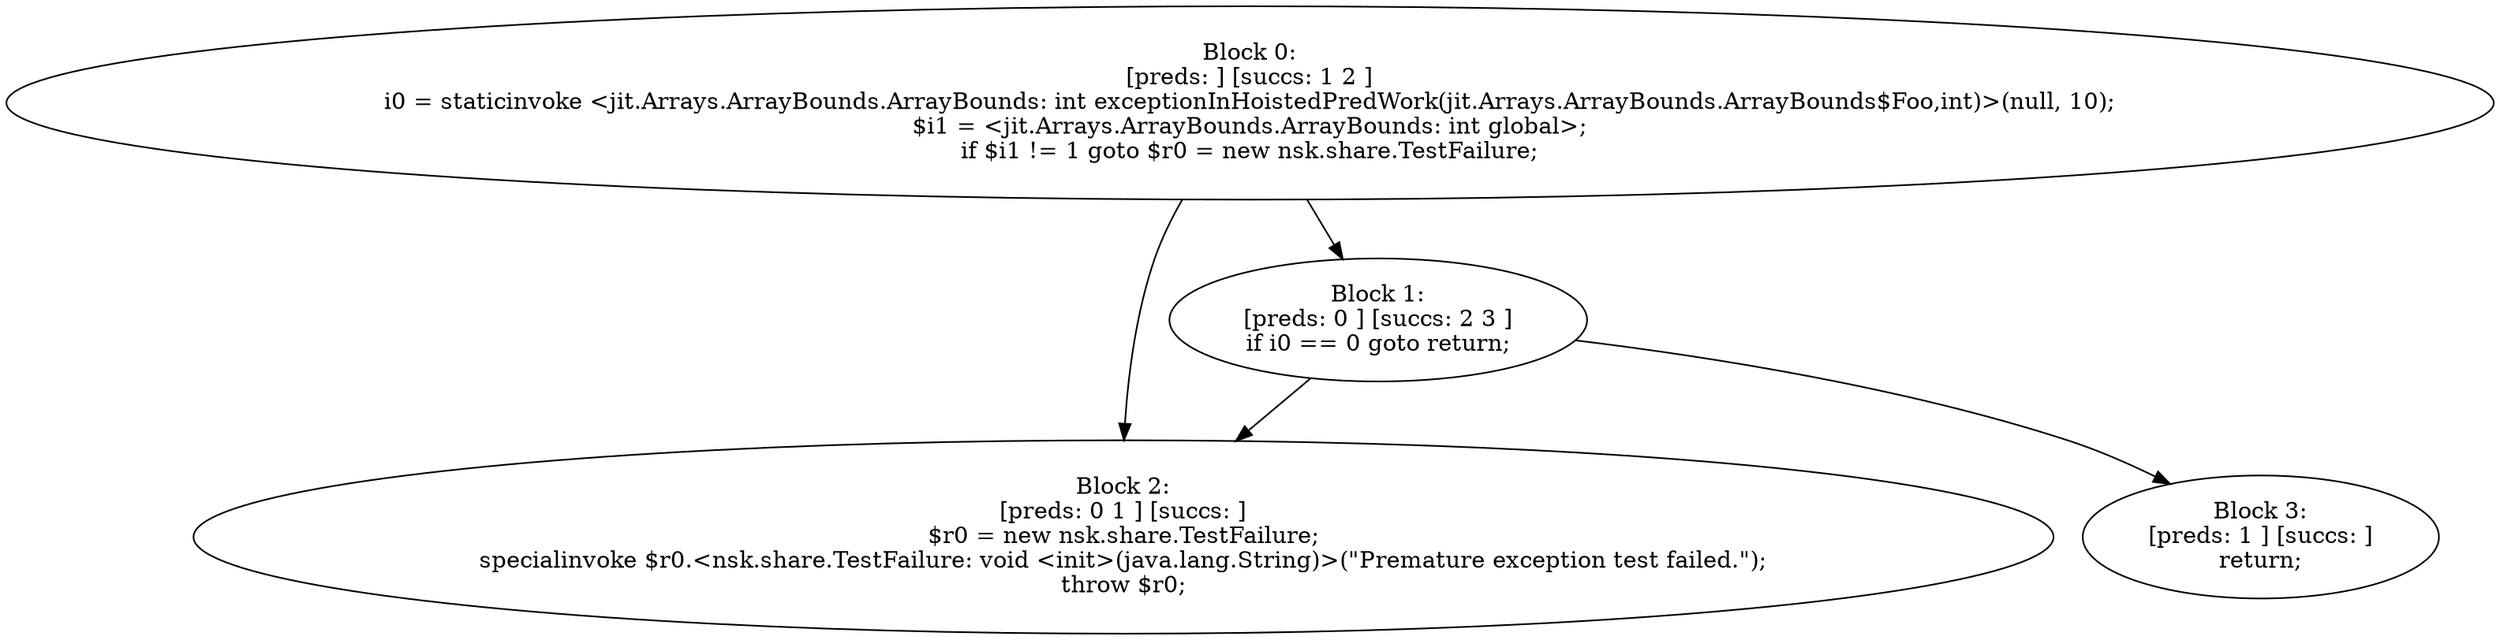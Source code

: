 digraph "unitGraph" {
    "Block 0:
[preds: ] [succs: 1 2 ]
i0 = staticinvoke <jit.Arrays.ArrayBounds.ArrayBounds: int exceptionInHoistedPredWork(jit.Arrays.ArrayBounds.ArrayBounds$Foo,int)>(null, 10);
$i1 = <jit.Arrays.ArrayBounds.ArrayBounds: int global>;
if $i1 != 1 goto $r0 = new nsk.share.TestFailure;
"
    "Block 1:
[preds: 0 ] [succs: 2 3 ]
if i0 == 0 goto return;
"
    "Block 2:
[preds: 0 1 ] [succs: ]
$r0 = new nsk.share.TestFailure;
specialinvoke $r0.<nsk.share.TestFailure: void <init>(java.lang.String)>(\"Premature exception test failed.\");
throw $r0;
"
    "Block 3:
[preds: 1 ] [succs: ]
return;
"
    "Block 0:
[preds: ] [succs: 1 2 ]
i0 = staticinvoke <jit.Arrays.ArrayBounds.ArrayBounds: int exceptionInHoistedPredWork(jit.Arrays.ArrayBounds.ArrayBounds$Foo,int)>(null, 10);
$i1 = <jit.Arrays.ArrayBounds.ArrayBounds: int global>;
if $i1 != 1 goto $r0 = new nsk.share.TestFailure;
"->"Block 1:
[preds: 0 ] [succs: 2 3 ]
if i0 == 0 goto return;
";
    "Block 0:
[preds: ] [succs: 1 2 ]
i0 = staticinvoke <jit.Arrays.ArrayBounds.ArrayBounds: int exceptionInHoistedPredWork(jit.Arrays.ArrayBounds.ArrayBounds$Foo,int)>(null, 10);
$i1 = <jit.Arrays.ArrayBounds.ArrayBounds: int global>;
if $i1 != 1 goto $r0 = new nsk.share.TestFailure;
"->"Block 2:
[preds: 0 1 ] [succs: ]
$r0 = new nsk.share.TestFailure;
specialinvoke $r0.<nsk.share.TestFailure: void <init>(java.lang.String)>(\"Premature exception test failed.\");
throw $r0;
";
    "Block 1:
[preds: 0 ] [succs: 2 3 ]
if i0 == 0 goto return;
"->"Block 2:
[preds: 0 1 ] [succs: ]
$r0 = new nsk.share.TestFailure;
specialinvoke $r0.<nsk.share.TestFailure: void <init>(java.lang.String)>(\"Premature exception test failed.\");
throw $r0;
";
    "Block 1:
[preds: 0 ] [succs: 2 3 ]
if i0 == 0 goto return;
"->"Block 3:
[preds: 1 ] [succs: ]
return;
";
}
